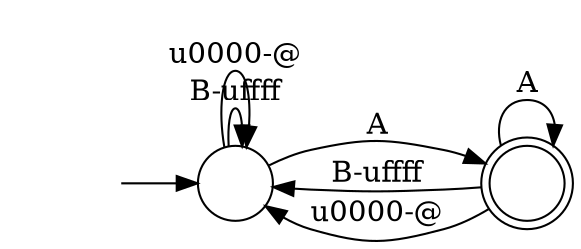 digraph Automaton {
  rankdir = LR;
  0 [shape=circle,label=""];
  initial [shape=plaintext,label=""];
  initial -> 0
  0 -> 1 [label="A"]
  0 -> 0 [label="B-\uffff"]
  0 -> 0 [label="\u0000-@"]
  1 [shape=doublecircle,label=""];
  1 -> 1 [label="A"]
  1 -> 0 [label="B-\uffff"]
  1 -> 0 [label="\u0000-@"]
}

